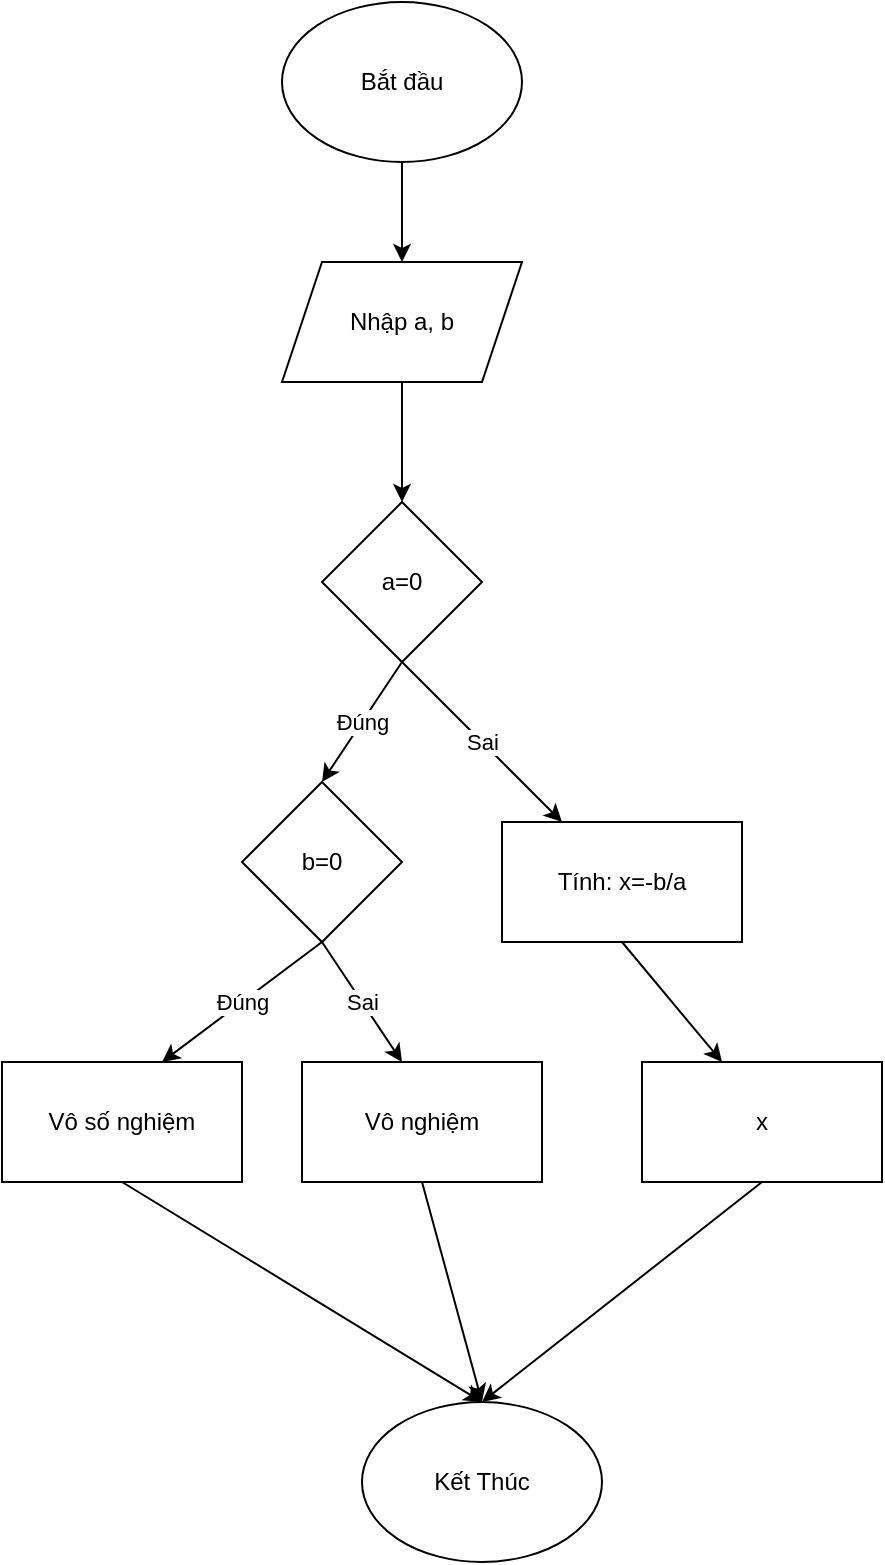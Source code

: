 <mxfile version="24.8.6">
  <diagram name="Trang-1" id="NDdfb3G1iQEh6lzQ2zXm">
    <mxGraphModel grid="1" page="1" gridSize="10" guides="1" tooltips="1" connect="1" arrows="1" fold="1" pageScale="1" pageWidth="827" pageHeight="1169" math="0" shadow="0">
      <root>
        <mxCell id="0" />
        <mxCell id="1" parent="0" />
        <mxCell id="AONbXO7uNxbYmE8Kfx0N-1" value="Bắt đầu" style="ellipse;whiteSpace=wrap;html=1;" vertex="1" parent="1">
          <mxGeometry x="340" y="30" width="120" height="80" as="geometry" />
        </mxCell>
        <mxCell id="AONbXO7uNxbYmE8Kfx0N-2" value="" style="endArrow=classic;html=1;rounded=0;exitX=0.5;exitY=1;exitDx=0;exitDy=0;" edge="1" parent="1" source="AONbXO7uNxbYmE8Kfx0N-1">
          <mxGeometry width="50" height="50" relative="1" as="geometry">
            <mxPoint x="350" y="230" as="sourcePoint" />
            <mxPoint x="400" y="160" as="targetPoint" />
          </mxGeometry>
        </mxCell>
        <mxCell id="AONbXO7uNxbYmE8Kfx0N-3" value="Nhập a, b" style="shape=parallelogram;perimeter=parallelogramPerimeter;whiteSpace=wrap;html=1;fixedSize=1;" vertex="1" parent="1">
          <mxGeometry x="340" y="160" width="120" height="60" as="geometry" />
        </mxCell>
        <mxCell id="AONbXO7uNxbYmE8Kfx0N-4" value="" style="endArrow=classic;html=1;rounded=0;exitX=0.5;exitY=1;exitDx=0;exitDy=0;" edge="1" parent="1" source="AONbXO7uNxbYmE8Kfx0N-3">
          <mxGeometry width="50" height="50" relative="1" as="geometry">
            <mxPoint x="390" y="420" as="sourcePoint" />
            <mxPoint x="400" y="280" as="targetPoint" />
          </mxGeometry>
        </mxCell>
        <mxCell id="AONbXO7uNxbYmE8Kfx0N-5" value="a=0" style="rhombus;whiteSpace=wrap;html=1;" vertex="1" parent="1">
          <mxGeometry x="360" y="280" width="80" height="80" as="geometry" />
        </mxCell>
        <mxCell id="AONbXO7uNxbYmE8Kfx0N-6" value="" style="endArrow=classic;html=1;rounded=0;exitX=0.5;exitY=1;exitDx=0;exitDy=0;" edge="1" parent="1" source="AONbXO7uNxbYmE8Kfx0N-5">
          <mxGeometry relative="1" as="geometry">
            <mxPoint x="350" y="460" as="sourcePoint" />
            <mxPoint x="360" y="420" as="targetPoint" />
          </mxGeometry>
        </mxCell>
        <mxCell id="AONbXO7uNxbYmE8Kfx0N-7" value="Đúng" style="edgeLabel;resizable=0;html=1;;align=center;verticalAlign=middle;" connectable="0" vertex="1" parent="AONbXO7uNxbYmE8Kfx0N-6">
          <mxGeometry relative="1" as="geometry" />
        </mxCell>
        <mxCell id="AONbXO7uNxbYmE8Kfx0N-8" value="b=0" style="rhombus;whiteSpace=wrap;html=1;" vertex="1" parent="1">
          <mxGeometry x="320" y="420" width="80" height="80" as="geometry" />
        </mxCell>
        <mxCell id="AONbXO7uNxbYmE8Kfx0N-10" value="" style="endArrow=classic;html=1;rounded=0;entryX=0.25;entryY=0;entryDx=0;entryDy=0;" edge="1" parent="1" target="AONbXO7uNxbYmE8Kfx0N-12">
          <mxGeometry relative="1" as="geometry">
            <mxPoint x="400" y="360" as="sourcePoint" />
            <mxPoint x="470" y="420" as="targetPoint" />
          </mxGeometry>
        </mxCell>
        <mxCell id="AONbXO7uNxbYmE8Kfx0N-11" value="Sai" style="edgeLabel;resizable=0;html=1;;align=center;verticalAlign=middle;" connectable="0" vertex="1" parent="AONbXO7uNxbYmE8Kfx0N-10">
          <mxGeometry relative="1" as="geometry" />
        </mxCell>
        <mxCell id="AONbXO7uNxbYmE8Kfx0N-12" value="Tính: x=-b/a" style="rounded=0;whiteSpace=wrap;html=1;" vertex="1" parent="1">
          <mxGeometry x="450" y="440" width="120" height="60" as="geometry" />
        </mxCell>
        <mxCell id="AONbXO7uNxbYmE8Kfx0N-13" value="" style="endArrow=classic;html=1;rounded=0;exitX=0.5;exitY=1;exitDx=0;exitDy=0;" edge="1" parent="1" source="AONbXO7uNxbYmE8Kfx0N-8">
          <mxGeometry relative="1" as="geometry">
            <mxPoint x="320" y="560" as="sourcePoint" />
            <mxPoint x="280" y="560" as="targetPoint" />
          </mxGeometry>
        </mxCell>
        <mxCell id="AONbXO7uNxbYmE8Kfx0N-14" value="Đúng" style="edgeLabel;resizable=0;html=1;;align=center;verticalAlign=middle;" connectable="0" vertex="1" parent="AONbXO7uNxbYmE8Kfx0N-13">
          <mxGeometry relative="1" as="geometry" />
        </mxCell>
        <mxCell id="AONbXO7uNxbYmE8Kfx0N-15" value="Vô số nghiệm" style="rounded=0;whiteSpace=wrap;html=1;" vertex="1" parent="1">
          <mxGeometry x="200" y="560" width="120" height="60" as="geometry" />
        </mxCell>
        <mxCell id="AONbXO7uNxbYmE8Kfx0N-16" value="" style="endArrow=classic;html=1;rounded=0;" edge="1" parent="1">
          <mxGeometry relative="1" as="geometry">
            <mxPoint x="360" y="500" as="sourcePoint" />
            <mxPoint x="400" y="560" as="targetPoint" />
          </mxGeometry>
        </mxCell>
        <mxCell id="AONbXO7uNxbYmE8Kfx0N-17" value="Sai" style="edgeLabel;resizable=0;html=1;;align=center;verticalAlign=middle;" connectable="0" vertex="1" parent="AONbXO7uNxbYmE8Kfx0N-16">
          <mxGeometry relative="1" as="geometry" />
        </mxCell>
        <mxCell id="AONbXO7uNxbYmE8Kfx0N-18" value="Vô nghiệm" style="rounded=0;whiteSpace=wrap;html=1;" vertex="1" parent="1">
          <mxGeometry x="350" y="560" width="120" height="60" as="geometry" />
        </mxCell>
        <mxCell id="AONbXO7uNxbYmE8Kfx0N-19" value="" style="endArrow=classic;html=1;rounded=0;exitX=0.5;exitY=1;exitDx=0;exitDy=0;" edge="1" parent="1" source="AONbXO7uNxbYmE8Kfx0N-12">
          <mxGeometry width="50" height="50" relative="1" as="geometry">
            <mxPoint x="520" y="610" as="sourcePoint" />
            <mxPoint x="560" y="560" as="targetPoint" />
          </mxGeometry>
        </mxCell>
        <mxCell id="AONbXO7uNxbYmE8Kfx0N-20" value="x" style="rounded=0;whiteSpace=wrap;html=1;" vertex="1" parent="1">
          <mxGeometry x="520" y="560" width="120" height="60" as="geometry" />
        </mxCell>
        <mxCell id="AONbXO7uNxbYmE8Kfx0N-21" value="" style="endArrow=classic;html=1;rounded=0;exitX=0.5;exitY=1;exitDx=0;exitDy=0;" edge="1" parent="1" source="AONbXO7uNxbYmE8Kfx0N-15">
          <mxGeometry width="50" height="50" relative="1" as="geometry">
            <mxPoint x="350" y="750" as="sourcePoint" />
            <mxPoint x="440" y="730" as="targetPoint" />
          </mxGeometry>
        </mxCell>
        <mxCell id="AONbXO7uNxbYmE8Kfx0N-22" value="" style="endArrow=classic;html=1;rounded=0;exitX=0.5;exitY=1;exitDx=0;exitDy=0;" edge="1" parent="1" source="AONbXO7uNxbYmE8Kfx0N-18">
          <mxGeometry width="50" height="50" relative="1" as="geometry">
            <mxPoint x="390" y="780" as="sourcePoint" />
            <mxPoint x="440" y="730" as="targetPoint" />
          </mxGeometry>
        </mxCell>
        <mxCell id="AONbXO7uNxbYmE8Kfx0N-23" value="" style="endArrow=classic;html=1;rounded=0;exitX=0.5;exitY=1;exitDx=0;exitDy=0;" edge="1" parent="1" source="AONbXO7uNxbYmE8Kfx0N-20">
          <mxGeometry width="50" height="50" relative="1" as="geometry">
            <mxPoint x="520" y="740" as="sourcePoint" />
            <mxPoint x="440" y="730" as="targetPoint" />
          </mxGeometry>
        </mxCell>
        <mxCell id="AONbXO7uNxbYmE8Kfx0N-24" value="Kết Thúc" style="ellipse;whiteSpace=wrap;html=1;" vertex="1" parent="1">
          <mxGeometry x="380" y="730" width="120" height="80" as="geometry" />
        </mxCell>
      </root>
    </mxGraphModel>
  </diagram>
</mxfile>
